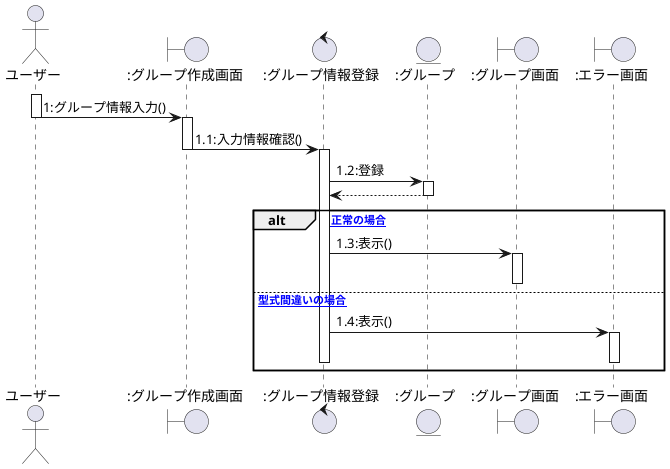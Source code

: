 @startuml グループ作成シーケンス図
actor ユーザー as 0
boundary ":グループ作成画面" as a
control ":グループ情報登録" as b
entity ":グループ" as c
boundary ":グループ画面" as d
boundary ":エラー画面" as e

activate 0
    0 -> a:1:グループ情報入力()
    deactivate 0
    activate a
    
    a -> b:1.1:入力情報確認()
    deactivate a
    activate b
    b -> c:1.2:登録
    activate c
    c --> b
    deactivate c
    alt [正常の場合]
    b -> d:1.3:表示()
    activate d
    deactivate d
    else [型式間違いの場合]
    
    b -> e:1.4:表示()
    activate e
    deactivate b
    deactivate e
    end
@enduml

@startuml グループ参加シーケンス図
actor ユーザー as 0

boundary ":グループ参加画面" as a
control ":入力内容照合" as b
entity ":グループ" as c
boundary ":グループ画面" as d
boundary ":エラー画面" as e

activate 0
    0 -> a:1:グループID、パスワード入力()
    deactivate 0
    activate a
    a -> b:1.1:入力内容確認()
    deactivate a
    activate b
    b -> c:1.1.1:照合()
    activate c
    c --> b
    deactivate c
    alt [正常な場合]
    b -> d:1.1.2:正常終了時()
    activate d
    deactivate d
    else [入力間違いの場合]
    b -> e:1.1.3:入力間違い()
    activate e
    deactivate e
    deactivate b
    
    end
@enduml

@startuml グループ退出シーケンス図
actor ユーザー as 0
boundary ":グループ確認画面" as a
control ":更新" as b
entity ":ユーザー" as c
boundary ":トップページ" as d
boundary ":退出処理エラー" as e

activate 0
    0 -> a:1:退出をクリック()
    activate a
    a -> b:1.1:入力内容確認()
    deactivate a
    activate b
    b -> c:1.1.1:更新()
    activate c
    c --> b
    deactivate c
    deactivate 0
    
    alt [正常な場合]
    b -> d:1:1.2:表示()
    activate d
    deactivate d
    else [不良な場合]
    b -> e:1.1.3:表示()
    activate e
    deactivate e   
    
    deactivate b
    end
@enduml

@startuml 状況変更シーケンス図
actor ユーザー as 0
boundary ":マップ画面" as a
control ":ユーザー状況変更" as b
entity ":ユーザー" as c
boundary ":マップ画面" as d
boundary ":情報更新エラー画面" as e

activate 0
    0 -> a:1:自分の状況をクリック()
    deactivate 0
    activate a
    a -> b:1.1:変更確認()
    deactivate a
    activate b
    b -> c:1.1.1:変更()
    activate c
    c --> b
    deactivate c 
    alt [正常な場合]
    
    b -> d:1.1.2:正常終了時()
    activate d
    deactivate d
    
    else [不良な場合]
    b -> e:1.1.3:システム不良時()
    activate e
    deactivate e
    deactivate b
    end
@enduml

@startuml ルート表示シーケンス図
actor ユーザー as 0
boundary ":マップ画面" as a
control ":位置情報取得" as b
entity ":位置情報" as c
boundary ":マップ画面" as d
boundary ":ルート更新エラー画面" as e

activate 0
    0 -> a:1:ルート作成()
    deactivate 0
    activate a
    a -> b:1.1:起動()
    deactivate a
    activate b
    b -> c:1.1.1:位置情報()
    activate c
    c --> b
    deactivate c
    alt [正常な場合]
    
    b -> d:1.1.2:正常終了時()
    activate d
    deactivate d
    
    else [不良な場合]
    b -> e:1.1.3:システム不良時()
    activate e
    deactivate e
    deactivate b
    end
@enduml

@startuml システム管理者チャットシーケンス図
actor ユーザー as 0
boundary ":トップページ" as a
control ":取得" as b
entity ":メッセージ" as c
boundary ":チャット更新エラー画面" as d
boundary ":チャット画面" as e
control ":追加" as f
entity ":メッセージ" as g

activate 0
    0 -> a:1:チャットをクリック()
    deactivate 0
    activate a
    a -> b:1.1:起動()
    deactivate a
    activate b
    b -> c:1.1.1:取得()
    activate c
    c --> b
    deactivate c
    alt [異常な場合]
    b -> d:1.1.2:システム不良時()
    activate d
    deactivate d
    else [正常な場合]
    b -> e:1.1.3:正常終了時()
    activate e
    deactivate b
    deactivate e
    end
    0 -> e:2:メッセージを送信()
    activate 0
    activate e
    deactivate 0
    e -> f:2.1:起動()
    activate f
    f -> g:2.1.1:追加()
    activate g
    g --> f
    f --> e
    deactivate g
    
@enduml

@startuml 位置情報表示シーケンス図
actor ユーザー as 0
boundary ":マップ画面" as a
control ":データ取得" as b
entity ":位置情報" as c
boundary ":マップ画面" as d
boundary ":エラー内容ポップアップ" as e

activate 0
    0 -> a:1:マップ選択()
    deactivate 0
    activate a
    a -> b:1.1:起動()
    deactivate a
    activate b
    b -> c:1.1.1:位置情報取得()
    activate c
    c --> b
    deactivate c 
    alt [正常な場合]
    b -> d:1.1.2:正常終了時()
    activate d
    deactivate d
    else [自身の位置情報が取得できない場合]
    b -> e:1.1.3:自身の位置情報が取得できない場合()
    activate e
    deactivate e
    deactivate b
    end
@enduml

@startuml パスワード変更シーケンス図

actor ユーザー as 0
Boundary ":ログイン画面" as a
Boundary ":パスワード忘れ画面" as b
Control ":メールアドレス認証" as c
Entity ":ユーザー" as d
Boundary ":メール送信" as e
Boundary ":メールアドレスエラー" as f
Boundary ":パスワード変更画面" as g
Control ":パスワード更新" as h
Entity ":ユーザー" as i
Boundary ":ログイン画面" as j
Boundary ":パスワードエラー" as k

activate 0
    0 -> a :1: パスワード忘れた場合をクリック()
activate a
    a -> b :1.1: 表示()
deactivate a
activate b

    0 -> b :2: メールアドレスを入力する()
    b -> c :2.1: 起動()
deactivate b
activate c
    c -> d :2.2.1: メールアドレス認証()
activate d
    c <-- d
deactivate d
alt [正常]
    c -> e :2.2.2: 送信()
activate e
deactivate e
else [メールアドレス無効時]
    c -> f :2.2.3: エラー発生時:表示()
deactivate c
activate f
f -[hidden]-> f
deactivate f
end

activate 0
    0 -> g :3: 新規パスワードを入力()
activate g
    g -> h :3.1: 起動()
deactivate g
activate h
    h -> i :3.1.1: パスワード更新()
activate i
    h <-- i
deactivate i
alt [正常]
    h -> j :3.1.2: 送信()
activate j
deactivate j
else [パスワードエラー時]
    h -> k :3.1.3: エラー発生時:表示()
deactivate h
activate k
k -[hidden]-> k
deactivate k
end
deactivate 0

@enduml